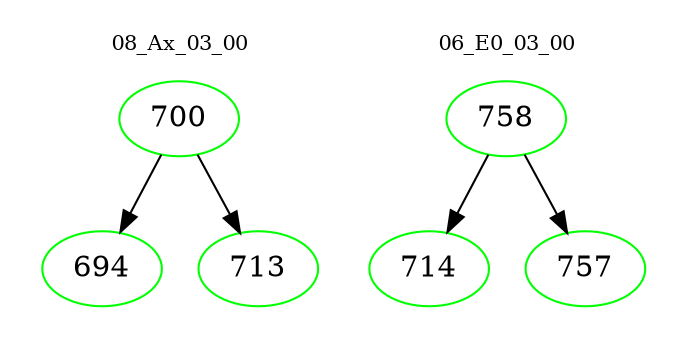 digraph{
subgraph cluster_0 {
color = white
label = "08_Ax_03_00";
fontsize=10;
T0_700 [label="700", color="green"]
T0_700 -> T0_694 [color="black"]
T0_694 [label="694", color="green"]
T0_700 -> T0_713 [color="black"]
T0_713 [label="713", color="green"]
}
subgraph cluster_1 {
color = white
label = "06_E0_03_00";
fontsize=10;
T1_758 [label="758", color="green"]
T1_758 -> T1_714 [color="black"]
T1_714 [label="714", color="green"]
T1_758 -> T1_757 [color="black"]
T1_757 [label="757", color="green"]
}
}
